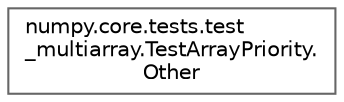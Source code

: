 digraph "Graphical Class Hierarchy"
{
 // LATEX_PDF_SIZE
  bgcolor="transparent";
  edge [fontname=Helvetica,fontsize=10,labelfontname=Helvetica,labelfontsize=10];
  node [fontname=Helvetica,fontsize=10,shape=box,height=0.2,width=0.4];
  rankdir="LR";
  Node0 [id="Node000000",label="numpy.core.tests.test\l_multiarray.TestArrayPriority.\lOther",height=0.2,width=0.4,color="grey40", fillcolor="white", style="filled",URL="$d6/df1/classnumpy_1_1core_1_1tests_1_1test__multiarray_1_1TestArrayPriority_1_1Other.html",tooltip=" "];
}
